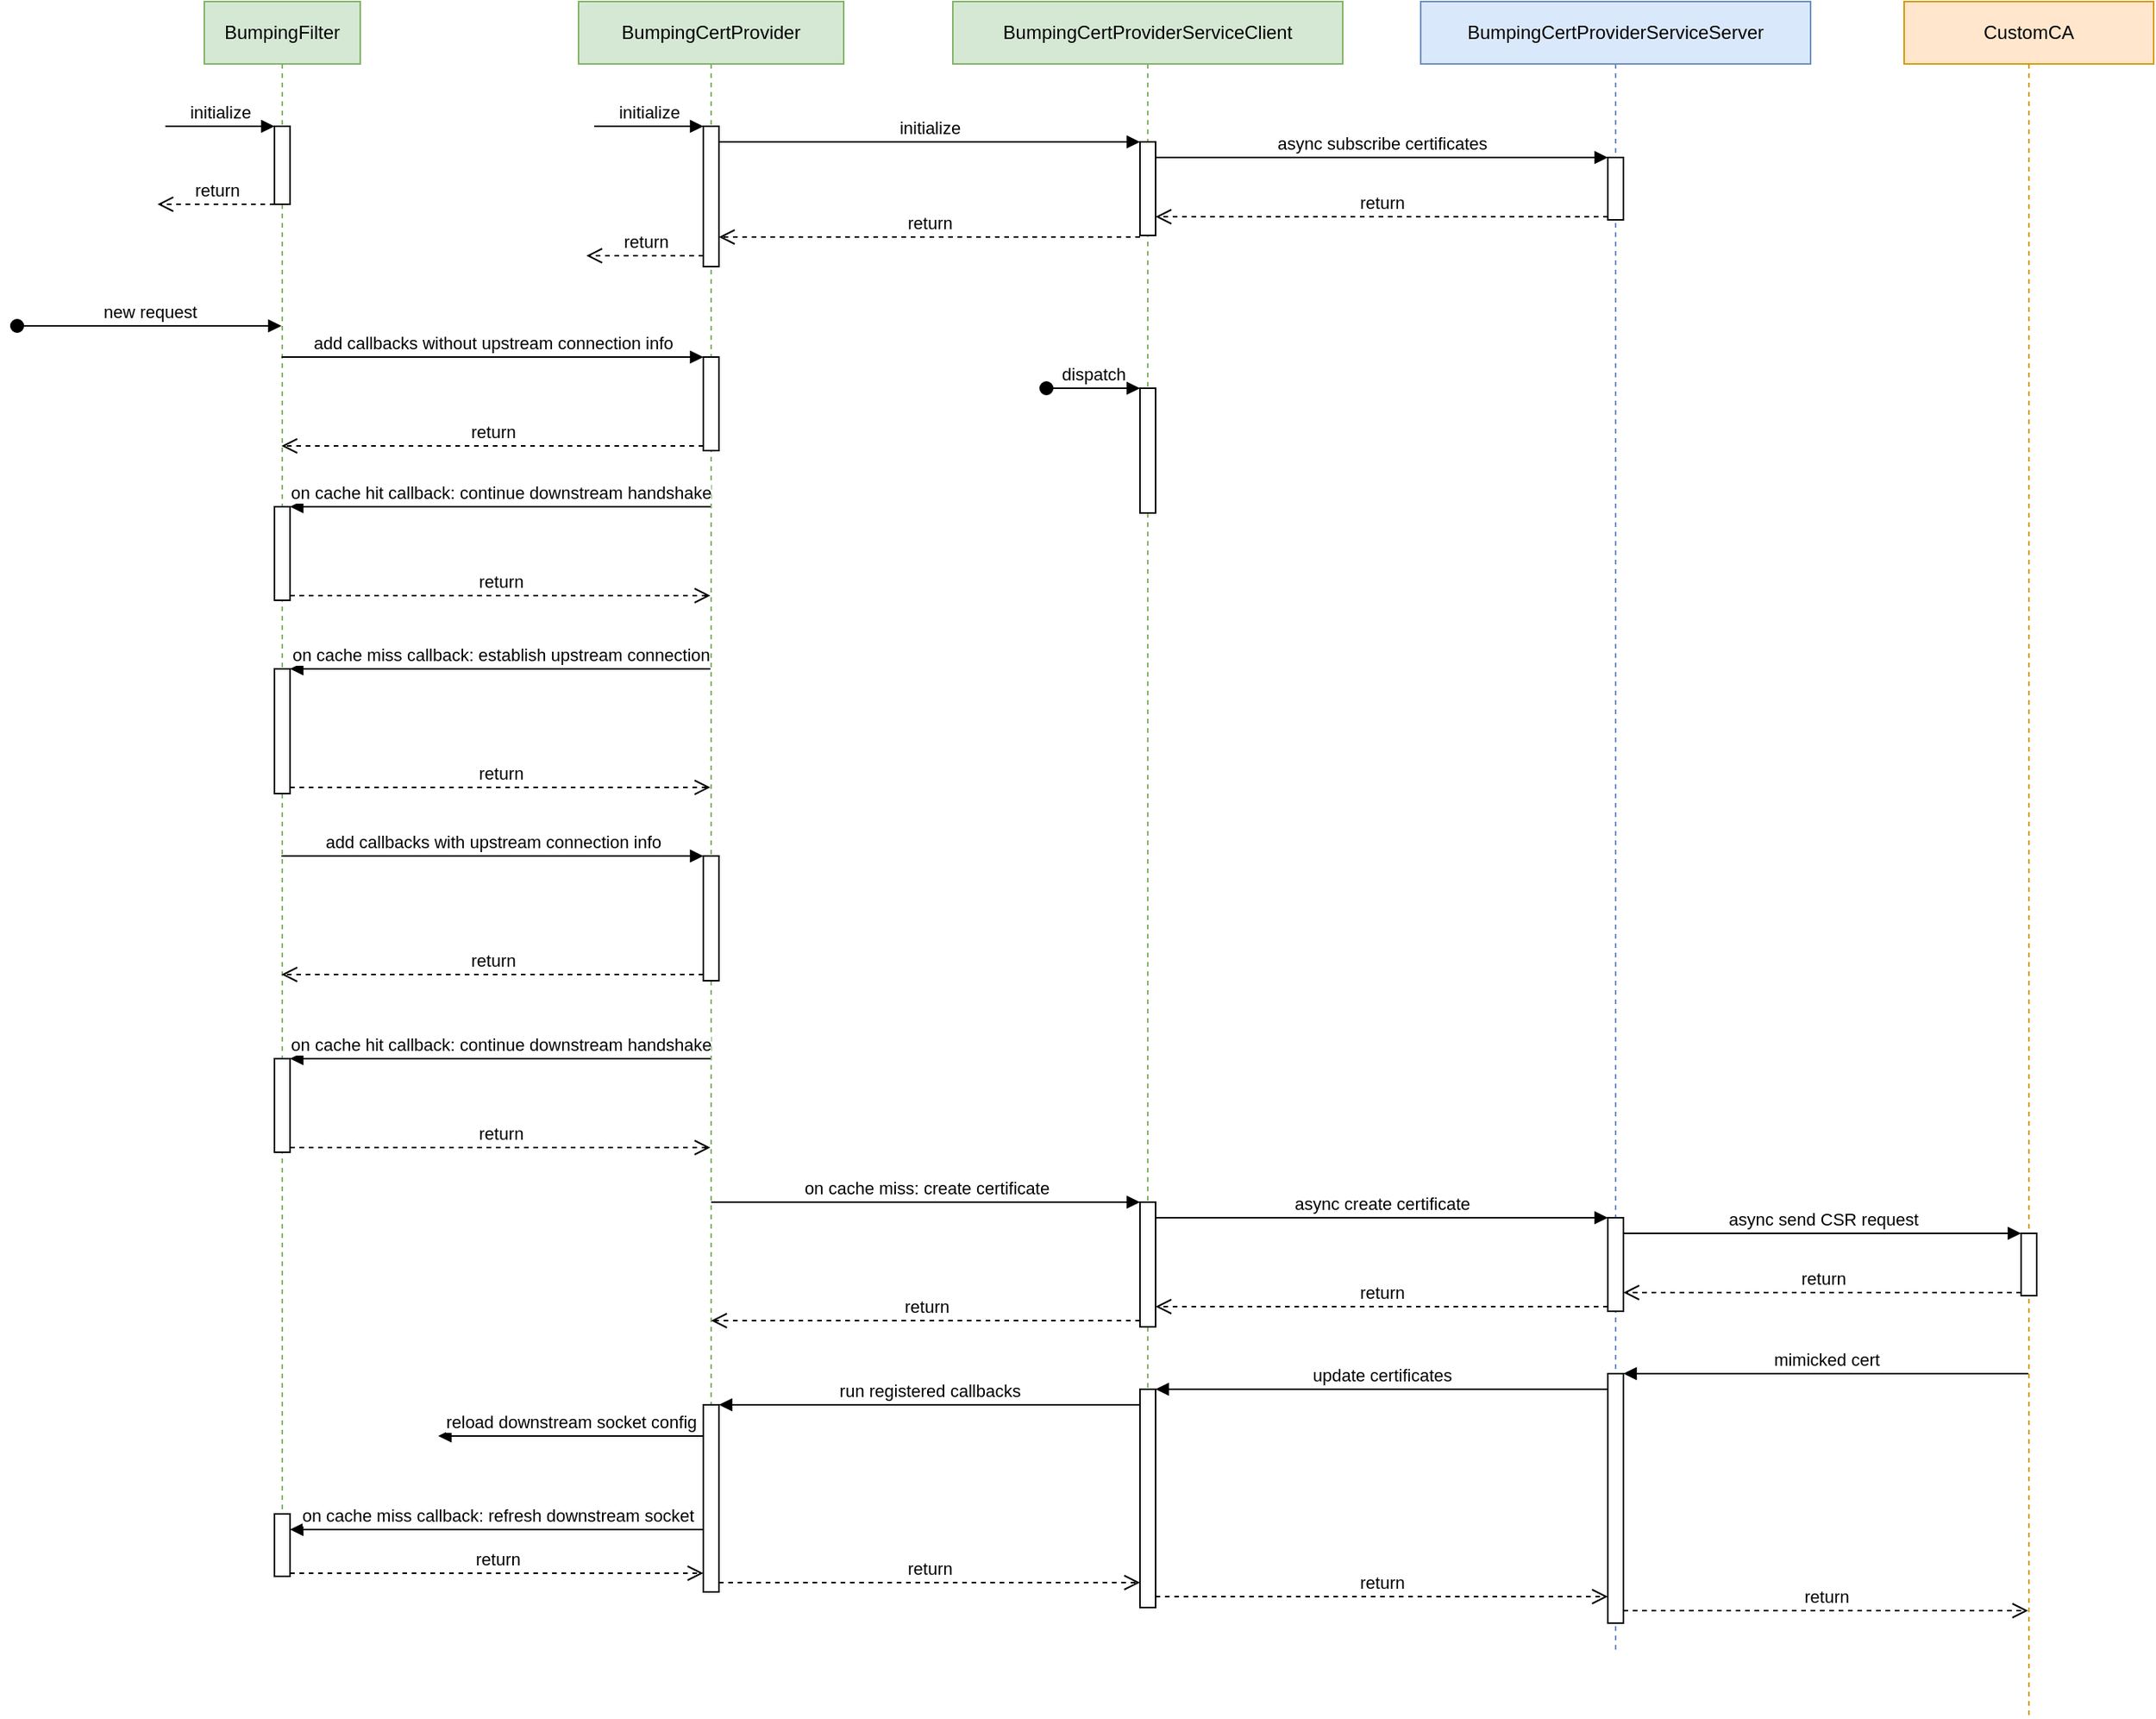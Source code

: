 <mxfile version="20.8.16" type="github">
  <diagram name="Page-1" id="5YIQ6j-aH4ark_wvlMyv">
    <mxGraphModel dx="1434" dy="739" grid="1" gridSize="10" guides="1" tooltips="1" connect="1" arrows="1" fold="1" page="1" pageScale="1" pageWidth="850" pageHeight="1100" math="0" shadow="0">
      <root>
        <mxCell id="0" />
        <mxCell id="1" parent="0" />
        <mxCell id="0PErs6EqMwl34GyTN1hK-1" value="BumpingFilter" style="shape=umlLifeline;perimeter=lifelinePerimeter;whiteSpace=wrap;html=1;container=1;collapsible=0;recursiveResize=0;outlineConnect=0;fillColor=#d5e8d4;strokeColor=#82b366;" vertex="1" parent="1">
          <mxGeometry x="150" y="30" width="100" height="1010" as="geometry" />
        </mxCell>
        <mxCell id="0PErs6EqMwl34GyTN1hK-9" value="new request" style="html=1;verticalAlign=bottom;startArrow=oval;endArrow=block;startSize=8;rounded=0;" edge="1" parent="0PErs6EqMwl34GyTN1hK-1">
          <mxGeometry relative="1" as="geometry">
            <mxPoint x="-120" y="208" as="sourcePoint" />
            <mxPoint x="49.5" y="208" as="targetPoint" />
          </mxGeometry>
        </mxCell>
        <mxCell id="0PErs6EqMwl34GyTN1hK-11" value="" style="html=1;points=[];perimeter=orthogonalPerimeter;" vertex="1" parent="0PErs6EqMwl34GyTN1hK-1">
          <mxGeometry x="45" y="324" width="10" height="60" as="geometry" />
        </mxCell>
        <mxCell id="0PErs6EqMwl34GyTN1hK-21" value="" style="html=1;points=[];perimeter=orthogonalPerimeter;" vertex="1" parent="0PErs6EqMwl34GyTN1hK-1">
          <mxGeometry x="45" y="428" width="10" height="80" as="geometry" />
        </mxCell>
        <mxCell id="0PErs6EqMwl34GyTN1hK-27" value="" style="html=1;points=[];perimeter=orthogonalPerimeter;" vertex="1" parent="0PErs6EqMwl34GyTN1hK-1">
          <mxGeometry x="45" y="678" width="10" height="60" as="geometry" />
        </mxCell>
        <mxCell id="0PErs6EqMwl34GyTN1hK-31" value="" style="html=1;points=[];perimeter=orthogonalPerimeter;" vertex="1" parent="0PErs6EqMwl34GyTN1hK-1">
          <mxGeometry x="45" y="80" width="10" height="50" as="geometry" />
        </mxCell>
        <mxCell id="0PErs6EqMwl34GyTN1hK-32" value="initialize" style="html=1;verticalAlign=bottom;endArrow=block;entryX=0;entryY=0;rounded=0;" edge="1" target="0PErs6EqMwl34GyTN1hK-31" parent="0PErs6EqMwl34GyTN1hK-1">
          <mxGeometry relative="1" as="geometry">
            <mxPoint x="-25" y="80" as="sourcePoint" />
          </mxGeometry>
        </mxCell>
        <mxCell id="0PErs6EqMwl34GyTN1hK-33" value="return" style="html=1;verticalAlign=bottom;endArrow=open;dashed=1;endSize=8;rounded=0;" edge="1" source="0PErs6EqMwl34GyTN1hK-31" parent="0PErs6EqMwl34GyTN1hK-1">
          <mxGeometry relative="1" as="geometry">
            <mxPoint x="-30" y="130" as="targetPoint" />
          </mxGeometry>
        </mxCell>
        <mxCell id="0PErs6EqMwl34GyTN1hK-45" value="" style="html=1;points=[];perimeter=orthogonalPerimeter;" vertex="1" parent="0PErs6EqMwl34GyTN1hK-1">
          <mxGeometry x="45" y="970" width="10" height="40" as="geometry" />
        </mxCell>
        <mxCell id="0PErs6EqMwl34GyTN1hK-2" value="BumpingCertProvider" style="shape=umlLifeline;perimeter=lifelinePerimeter;whiteSpace=wrap;html=1;container=1;collapsible=0;recursiveResize=0;outlineConnect=0;fillColor=#d5e8d4;strokeColor=#82b366;" vertex="1" parent="1">
          <mxGeometry x="390" y="30" width="170" height="1020" as="geometry" />
        </mxCell>
        <mxCell id="0PErs6EqMwl34GyTN1hK-18" value="" style="html=1;points=[];perimeter=orthogonalPerimeter;" vertex="1" parent="0PErs6EqMwl34GyTN1hK-2">
          <mxGeometry x="80" y="228" width="10" height="60" as="geometry" />
        </mxCell>
        <mxCell id="0PErs6EqMwl34GyTN1hK-24" value="" style="html=1;points=[];perimeter=orthogonalPerimeter;" vertex="1" parent="0PErs6EqMwl34GyTN1hK-2">
          <mxGeometry x="80" y="548" width="10" height="80" as="geometry" />
        </mxCell>
        <mxCell id="0PErs6EqMwl34GyTN1hK-35" value="" style="html=1;points=[];perimeter=orthogonalPerimeter;" vertex="1" parent="0PErs6EqMwl34GyTN1hK-2">
          <mxGeometry x="80" y="80" width="10" height="90" as="geometry" />
        </mxCell>
        <mxCell id="0PErs6EqMwl34GyTN1hK-36" value="initialize" style="html=1;verticalAlign=bottom;endArrow=block;entryX=0;entryY=0;rounded=0;" edge="1" parent="0PErs6EqMwl34GyTN1hK-2" target="0PErs6EqMwl34GyTN1hK-35">
          <mxGeometry relative="1" as="geometry">
            <mxPoint x="10" y="80" as="sourcePoint" />
          </mxGeometry>
        </mxCell>
        <mxCell id="0PErs6EqMwl34GyTN1hK-37" value="return" style="html=1;verticalAlign=bottom;endArrow=open;dashed=1;endSize=8;rounded=0;" edge="1" parent="0PErs6EqMwl34GyTN1hK-2">
          <mxGeometry relative="1" as="geometry">
            <mxPoint x="5" y="163" as="targetPoint" />
            <mxPoint x="80" y="163" as="sourcePoint" />
          </mxGeometry>
        </mxCell>
        <mxCell id="0PErs6EqMwl34GyTN1hK-63" value="" style="html=1;points=[];perimeter=orthogonalPerimeter;" vertex="1" parent="0PErs6EqMwl34GyTN1hK-2">
          <mxGeometry x="80" y="900" width="10" height="120" as="geometry" />
        </mxCell>
        <mxCell id="0PErs6EqMwl34GyTN1hK-69" value="reload downstream socket config" style="html=1;verticalAlign=bottom;endArrow=block;rounded=0;" edge="1" parent="0PErs6EqMwl34GyTN1hK-2">
          <mxGeometry relative="1" as="geometry">
            <mxPoint x="80" y="920" as="sourcePoint" />
            <mxPoint x="-90" y="920" as="targetPoint" />
          </mxGeometry>
        </mxCell>
        <mxCell id="0PErs6EqMwl34GyTN1hK-3" value="BumpingCertProviderServiceClient" style="shape=umlLifeline;perimeter=lifelinePerimeter;whiteSpace=wrap;html=1;container=1;collapsible=0;recursiveResize=0;outlineConnect=0;fillColor=#d5e8d4;strokeColor=#82b366;" vertex="1" parent="1">
          <mxGeometry x="630" y="30" width="250" height="1030" as="geometry" />
        </mxCell>
        <mxCell id="0PErs6EqMwl34GyTN1hK-16" value="" style="html=1;points=[];perimeter=orthogonalPerimeter;" vertex="1" parent="0PErs6EqMwl34GyTN1hK-3">
          <mxGeometry x="120" y="248" width="10" height="80" as="geometry" />
        </mxCell>
        <mxCell id="0PErs6EqMwl34GyTN1hK-17" value="dispatch" style="html=1;verticalAlign=bottom;startArrow=oval;endArrow=block;startSize=8;rounded=0;" edge="1" target="0PErs6EqMwl34GyTN1hK-16" parent="0PErs6EqMwl34GyTN1hK-3">
          <mxGeometry relative="1" as="geometry">
            <mxPoint x="60" y="248" as="sourcePoint" />
          </mxGeometry>
        </mxCell>
        <mxCell id="0PErs6EqMwl34GyTN1hK-39" value="" style="html=1;points=[];perimeter=orthogonalPerimeter;" vertex="1" parent="0PErs6EqMwl34GyTN1hK-3">
          <mxGeometry x="120" y="90" width="10" height="60" as="geometry" />
        </mxCell>
        <mxCell id="0PErs6EqMwl34GyTN1hK-48" value="" style="html=1;points=[];perimeter=orthogonalPerimeter;" vertex="1" parent="0PErs6EqMwl34GyTN1hK-3">
          <mxGeometry x="120" y="770" width="10" height="80" as="geometry" />
        </mxCell>
        <mxCell id="0PErs6EqMwl34GyTN1hK-60" value="" style="html=1;points=[];perimeter=orthogonalPerimeter;" vertex="1" parent="0PErs6EqMwl34GyTN1hK-3">
          <mxGeometry x="120" y="890" width="10" height="140" as="geometry" />
        </mxCell>
        <mxCell id="0PErs6EqMwl34GyTN1hK-4" value="BumpingCertProviderServiceServer" style="shape=umlLifeline;perimeter=lifelinePerimeter;whiteSpace=wrap;html=1;container=1;collapsible=0;recursiveResize=0;outlineConnect=0;fillColor=#dae8fc;strokeColor=#6c8ebf;" vertex="1" parent="1">
          <mxGeometry x="930" y="30" width="250" height="1060" as="geometry" />
        </mxCell>
        <mxCell id="0PErs6EqMwl34GyTN1hK-42" value="" style="html=1;points=[];perimeter=orthogonalPerimeter;" vertex="1" parent="0PErs6EqMwl34GyTN1hK-4">
          <mxGeometry x="120" y="100" width="10" height="40" as="geometry" />
        </mxCell>
        <mxCell id="0PErs6EqMwl34GyTN1hK-51" value="" style="html=1;points=[];perimeter=orthogonalPerimeter;" vertex="1" parent="0PErs6EqMwl34GyTN1hK-4">
          <mxGeometry x="120" y="780" width="10" height="60" as="geometry" />
        </mxCell>
        <mxCell id="0PErs6EqMwl34GyTN1hK-57" value="" style="html=1;points=[];perimeter=orthogonalPerimeter;" vertex="1" parent="0PErs6EqMwl34GyTN1hK-4">
          <mxGeometry x="120" y="880" width="10" height="160" as="geometry" />
        </mxCell>
        <mxCell id="0PErs6EqMwl34GyTN1hK-5" value="CustomCA" style="shape=umlLifeline;perimeter=lifelinePerimeter;whiteSpace=wrap;html=1;container=1;collapsible=0;recursiveResize=0;outlineConnect=0;fillColor=#ffe6cc;strokeColor=#d79b00;" vertex="1" parent="1">
          <mxGeometry x="1240" y="30" width="160" height="1100" as="geometry" />
        </mxCell>
        <mxCell id="0PErs6EqMwl34GyTN1hK-54" value="" style="html=1;points=[];perimeter=orthogonalPerimeter;" vertex="1" parent="0PErs6EqMwl34GyTN1hK-5">
          <mxGeometry x="75" y="790" width="10" height="40" as="geometry" />
        </mxCell>
        <mxCell id="0PErs6EqMwl34GyTN1hK-12" value="on cache hit callback: continue downstream handshake" style="html=1;verticalAlign=bottom;endArrow=block;entryX=1;entryY=0;rounded=0;" edge="1" target="0PErs6EqMwl34GyTN1hK-11" parent="1">
          <mxGeometry relative="1" as="geometry">
            <mxPoint x="474.5" y="354" as="sourcePoint" />
          </mxGeometry>
        </mxCell>
        <mxCell id="0PErs6EqMwl34GyTN1hK-19" value="add callbacks without upstream connection info" style="html=1;verticalAlign=bottom;endArrow=block;entryX=0;entryY=0;rounded=0;" edge="1" target="0PErs6EqMwl34GyTN1hK-18" parent="1">
          <mxGeometry relative="1" as="geometry">
            <mxPoint x="199.5" y="258" as="sourcePoint" />
          </mxGeometry>
        </mxCell>
        <mxCell id="0PErs6EqMwl34GyTN1hK-20" value="return" style="html=1;verticalAlign=bottom;endArrow=open;dashed=1;endSize=8;exitX=0;exitY=0.95;rounded=0;" edge="1" source="0PErs6EqMwl34GyTN1hK-18" parent="1">
          <mxGeometry relative="1" as="geometry">
            <mxPoint x="199.5" y="315" as="targetPoint" />
          </mxGeometry>
        </mxCell>
        <mxCell id="0PErs6EqMwl34GyTN1hK-13" value="return" style="html=1;verticalAlign=bottom;endArrow=open;dashed=1;endSize=8;exitX=1;exitY=0.95;rounded=0;" edge="1" source="0PErs6EqMwl34GyTN1hK-11" parent="1">
          <mxGeometry relative="1" as="geometry">
            <mxPoint x="474.5" y="411" as="targetPoint" />
          </mxGeometry>
        </mxCell>
        <mxCell id="0PErs6EqMwl34GyTN1hK-22" value="on cache miss callback: establish upstream connection" style="html=1;verticalAlign=bottom;endArrow=block;entryX=1;entryY=0;rounded=0;" edge="1" target="0PErs6EqMwl34GyTN1hK-21" parent="1">
          <mxGeometry relative="1" as="geometry">
            <mxPoint x="474.5" y="458" as="sourcePoint" />
          </mxGeometry>
        </mxCell>
        <mxCell id="0PErs6EqMwl34GyTN1hK-23" value="return" style="html=1;verticalAlign=bottom;endArrow=open;dashed=1;endSize=8;exitX=1;exitY=0.95;rounded=0;" edge="1" source="0PErs6EqMwl34GyTN1hK-21" parent="1">
          <mxGeometry relative="1" as="geometry">
            <mxPoint x="474.5" y="534" as="targetPoint" />
          </mxGeometry>
        </mxCell>
        <mxCell id="0PErs6EqMwl34GyTN1hK-25" value="add callbacks with upstream connection info" style="html=1;verticalAlign=bottom;endArrow=block;entryX=0;entryY=0;rounded=0;" edge="1" target="0PErs6EqMwl34GyTN1hK-24" parent="1">
          <mxGeometry relative="1" as="geometry">
            <mxPoint x="199.5" y="578" as="sourcePoint" />
          </mxGeometry>
        </mxCell>
        <mxCell id="0PErs6EqMwl34GyTN1hK-26" value="return" style="html=1;verticalAlign=bottom;endArrow=open;dashed=1;endSize=8;exitX=0;exitY=0.95;rounded=0;" edge="1" source="0PErs6EqMwl34GyTN1hK-24" parent="1">
          <mxGeometry relative="1" as="geometry">
            <mxPoint x="199.5" y="654" as="targetPoint" />
          </mxGeometry>
        </mxCell>
        <mxCell id="0PErs6EqMwl34GyTN1hK-28" value="on cache hit callback: continue downstream handshake" style="html=1;verticalAlign=bottom;endArrow=block;entryX=1;entryY=0;rounded=0;" edge="1" target="0PErs6EqMwl34GyTN1hK-27" parent="1">
          <mxGeometry relative="1" as="geometry">
            <mxPoint x="474.5" y="708" as="sourcePoint" />
          </mxGeometry>
        </mxCell>
        <mxCell id="0PErs6EqMwl34GyTN1hK-29" value="return" style="html=1;verticalAlign=bottom;endArrow=open;dashed=1;endSize=8;exitX=1;exitY=0.95;rounded=0;" edge="1" source="0PErs6EqMwl34GyTN1hK-27" parent="1">
          <mxGeometry relative="1" as="geometry">
            <mxPoint x="474.5" y="765" as="targetPoint" />
          </mxGeometry>
        </mxCell>
        <mxCell id="0PErs6EqMwl34GyTN1hK-40" value="initialize" style="html=1;verticalAlign=bottom;endArrow=block;entryX=0;entryY=0;rounded=0;" edge="1" target="0PErs6EqMwl34GyTN1hK-39" parent="1" source="0PErs6EqMwl34GyTN1hK-35">
          <mxGeometry relative="1" as="geometry">
            <mxPoint x="680" y="100" as="sourcePoint" />
          </mxGeometry>
        </mxCell>
        <mxCell id="0PErs6EqMwl34GyTN1hK-41" value="return" style="html=1;verticalAlign=bottom;endArrow=open;dashed=1;endSize=8;exitX=0;exitY=0.95;rounded=0;" edge="1" parent="1">
          <mxGeometry relative="1" as="geometry">
            <mxPoint x="480" y="181" as="targetPoint" />
            <mxPoint x="750" y="181" as="sourcePoint" />
          </mxGeometry>
        </mxCell>
        <mxCell id="0PErs6EqMwl34GyTN1hK-43" value="async subscribe certificates" style="html=1;verticalAlign=bottom;endArrow=block;entryX=0;entryY=0;rounded=0;" edge="1" target="0PErs6EqMwl34GyTN1hK-42" parent="1" source="0PErs6EqMwl34GyTN1hK-39">
          <mxGeometry relative="1" as="geometry">
            <mxPoint x="980" y="130" as="sourcePoint" />
          </mxGeometry>
        </mxCell>
        <mxCell id="0PErs6EqMwl34GyTN1hK-44" value="return" style="html=1;verticalAlign=bottom;endArrow=open;dashed=1;endSize=8;exitX=0;exitY=0.95;rounded=0;" edge="1" source="0PErs6EqMwl34GyTN1hK-42" parent="1" target="0PErs6EqMwl34GyTN1hK-39">
          <mxGeometry relative="1" as="geometry">
            <mxPoint x="980" y="206" as="targetPoint" />
          </mxGeometry>
        </mxCell>
        <mxCell id="0PErs6EqMwl34GyTN1hK-49" value="on cache miss: create certificate" style="html=1;verticalAlign=bottom;endArrow=block;entryX=0;entryY=0;rounded=0;" edge="1" target="0PErs6EqMwl34GyTN1hK-48" parent="1" source="0PErs6EqMwl34GyTN1hK-2">
          <mxGeometry relative="1" as="geometry">
            <mxPoint x="680" y="768" as="sourcePoint" />
          </mxGeometry>
        </mxCell>
        <mxCell id="0PErs6EqMwl34GyTN1hK-50" value="return" style="html=1;verticalAlign=bottom;endArrow=open;dashed=1;endSize=8;exitX=0;exitY=0.95;rounded=0;" edge="1" source="0PErs6EqMwl34GyTN1hK-48" parent="1" target="0PErs6EqMwl34GyTN1hK-2">
          <mxGeometry relative="1" as="geometry">
            <mxPoint x="680" y="844" as="targetPoint" />
          </mxGeometry>
        </mxCell>
        <mxCell id="0PErs6EqMwl34GyTN1hK-52" value="async create certificate" style="html=1;verticalAlign=bottom;endArrow=block;entryX=0;entryY=0;rounded=0;" edge="1" target="0PErs6EqMwl34GyTN1hK-51" parent="1" source="0PErs6EqMwl34GyTN1hK-48">
          <mxGeometry relative="1" as="geometry">
            <mxPoint x="810" y="910" as="sourcePoint" />
          </mxGeometry>
        </mxCell>
        <mxCell id="0PErs6EqMwl34GyTN1hK-53" value="return" style="html=1;verticalAlign=bottom;endArrow=open;dashed=1;endSize=8;exitX=0;exitY=0.95;rounded=0;" edge="1" source="0PErs6EqMwl34GyTN1hK-51" parent="1" target="0PErs6EqMwl34GyTN1hK-48">
          <mxGeometry relative="1" as="geometry">
            <mxPoint x="810" y="986" as="targetPoint" />
          </mxGeometry>
        </mxCell>
        <mxCell id="0PErs6EqMwl34GyTN1hK-55" value="async send CSR request" style="html=1;verticalAlign=bottom;endArrow=block;entryX=0;entryY=0;rounded=0;" edge="1" target="0PErs6EqMwl34GyTN1hK-54" parent="1" source="0PErs6EqMwl34GyTN1hK-51">
          <mxGeometry relative="1" as="geometry">
            <mxPoint x="1170" y="900" as="sourcePoint" />
          </mxGeometry>
        </mxCell>
        <mxCell id="0PErs6EqMwl34GyTN1hK-56" value="return" style="html=1;verticalAlign=bottom;endArrow=open;dashed=1;endSize=8;exitX=0;exitY=0.95;rounded=0;" edge="1" source="0PErs6EqMwl34GyTN1hK-54" parent="1" target="0PErs6EqMwl34GyTN1hK-51">
          <mxGeometry relative="1" as="geometry">
            <mxPoint x="1170" y="976" as="targetPoint" />
          </mxGeometry>
        </mxCell>
        <mxCell id="0PErs6EqMwl34GyTN1hK-58" value="mimicked cert" style="html=1;verticalAlign=bottom;endArrow=block;entryX=1;entryY=0;rounded=0;" edge="1" target="0PErs6EqMwl34GyTN1hK-57" parent="1" source="0PErs6EqMwl34GyTN1hK-5">
          <mxGeometry relative="1" as="geometry">
            <mxPoint x="1120" y="910" as="sourcePoint" />
          </mxGeometry>
        </mxCell>
        <mxCell id="0PErs6EqMwl34GyTN1hK-59" value="return" style="html=1;verticalAlign=bottom;endArrow=open;dashed=1;endSize=8;exitX=1;exitY=0.95;rounded=0;" edge="1" source="0PErs6EqMwl34GyTN1hK-57" parent="1" target="0PErs6EqMwl34GyTN1hK-5">
          <mxGeometry relative="1" as="geometry">
            <mxPoint x="1120" y="967" as="targetPoint" />
          </mxGeometry>
        </mxCell>
        <mxCell id="0PErs6EqMwl34GyTN1hK-61" value="update certificates" style="html=1;verticalAlign=bottom;endArrow=block;entryX=1;entryY=0;rounded=0;" edge="1" target="0PErs6EqMwl34GyTN1hK-60" parent="1" source="0PErs6EqMwl34GyTN1hK-57">
          <mxGeometry relative="1" as="geometry">
            <mxPoint x="820" y="920" as="sourcePoint" />
          </mxGeometry>
        </mxCell>
        <mxCell id="0PErs6EqMwl34GyTN1hK-62" value="return" style="html=1;verticalAlign=bottom;endArrow=open;dashed=1;endSize=8;exitX=1;exitY=0.95;rounded=0;" edge="1" source="0PErs6EqMwl34GyTN1hK-60" parent="1" target="0PErs6EqMwl34GyTN1hK-57">
          <mxGeometry relative="1" as="geometry">
            <mxPoint x="820" y="977" as="targetPoint" />
          </mxGeometry>
        </mxCell>
        <mxCell id="0PErs6EqMwl34GyTN1hK-46" value="on cache miss callback: refresh downstream socket" style="html=1;verticalAlign=bottom;endArrow=block;rounded=0;" edge="1" parent="1" target="0PErs6EqMwl34GyTN1hK-45">
          <mxGeometry relative="1" as="geometry">
            <mxPoint x="470" y="1010" as="sourcePoint" />
          </mxGeometry>
        </mxCell>
        <mxCell id="0PErs6EqMwl34GyTN1hK-47" value="return" style="html=1;verticalAlign=bottom;endArrow=open;dashed=1;endSize=8;exitX=1;exitY=0.95;rounded=0;" edge="1" parent="1" source="0PErs6EqMwl34GyTN1hK-45">
          <mxGeometry relative="1" as="geometry">
            <mxPoint x="470" y="1038" as="targetPoint" />
          </mxGeometry>
        </mxCell>
        <mxCell id="0PErs6EqMwl34GyTN1hK-64" value="run registered callbacks" style="html=1;verticalAlign=bottom;endArrow=block;entryX=1;entryY=0;rounded=0;" edge="1" target="0PErs6EqMwl34GyTN1hK-63" parent="1" source="0PErs6EqMwl34GyTN1hK-60">
          <mxGeometry relative="1" as="geometry">
            <mxPoint x="539.5" y="910" as="sourcePoint" />
          </mxGeometry>
        </mxCell>
        <mxCell id="0PErs6EqMwl34GyTN1hK-65" value="return" style="html=1;verticalAlign=bottom;endArrow=open;dashed=1;endSize=8;exitX=1;exitY=0.95;rounded=0;" edge="1" source="0PErs6EqMwl34GyTN1hK-63" parent="1" target="0PErs6EqMwl34GyTN1hK-60">
          <mxGeometry relative="1" as="geometry">
            <mxPoint x="539.5" y="967" as="targetPoint" />
          </mxGeometry>
        </mxCell>
      </root>
    </mxGraphModel>
  </diagram>
</mxfile>
